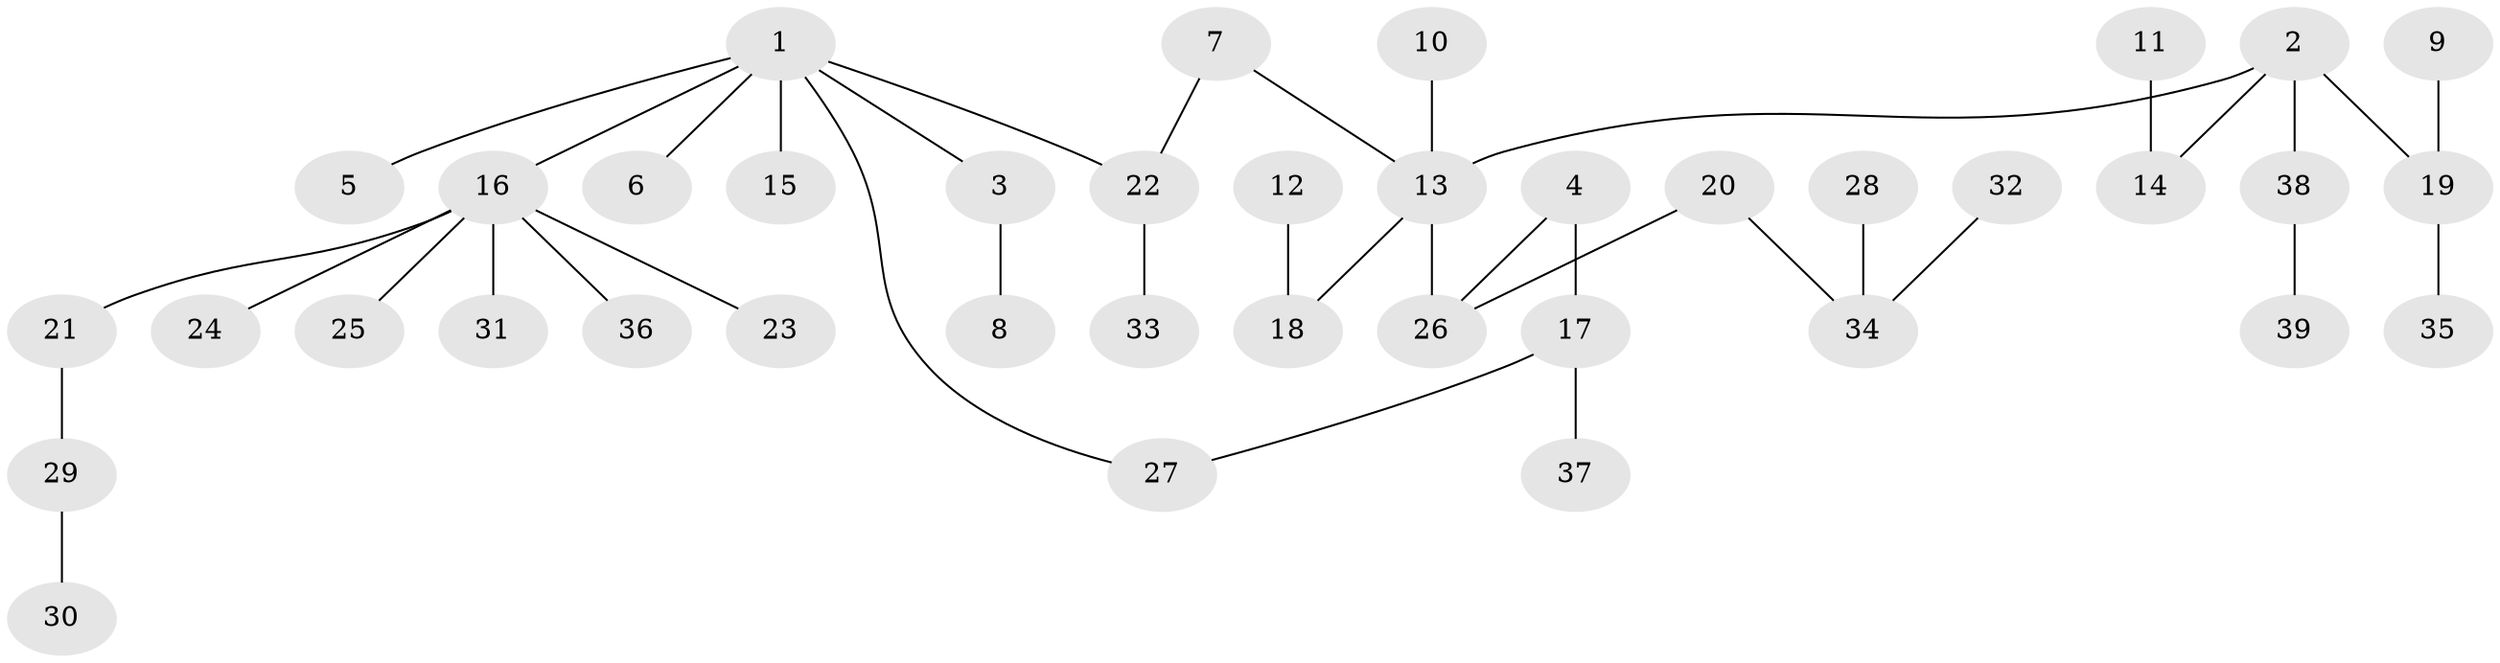 // original degree distribution, {5: 0.05194805194805195, 2: 0.18181818181818182, 6: 0.025974025974025976, 3: 0.14285714285714285, 4: 0.06493506493506493, 1: 0.5324675324675324}
// Generated by graph-tools (version 1.1) at 2025/49/03/09/25 03:49:16]
// undirected, 39 vertices, 39 edges
graph export_dot {
graph [start="1"]
  node [color=gray90,style=filled];
  1;
  2;
  3;
  4;
  5;
  6;
  7;
  8;
  9;
  10;
  11;
  12;
  13;
  14;
  15;
  16;
  17;
  18;
  19;
  20;
  21;
  22;
  23;
  24;
  25;
  26;
  27;
  28;
  29;
  30;
  31;
  32;
  33;
  34;
  35;
  36;
  37;
  38;
  39;
  1 -- 3 [weight=1.0];
  1 -- 5 [weight=1.0];
  1 -- 6 [weight=1.0];
  1 -- 15 [weight=1.0];
  1 -- 16 [weight=1.0];
  1 -- 22 [weight=1.0];
  1 -- 27 [weight=1.0];
  2 -- 13 [weight=1.0];
  2 -- 14 [weight=1.0];
  2 -- 19 [weight=1.0];
  2 -- 38 [weight=1.0];
  3 -- 8 [weight=1.0];
  4 -- 17 [weight=1.0];
  4 -- 26 [weight=1.0];
  7 -- 13 [weight=1.0];
  7 -- 22 [weight=1.0];
  9 -- 19 [weight=1.0];
  10 -- 13 [weight=1.0];
  11 -- 14 [weight=1.0];
  12 -- 18 [weight=1.0];
  13 -- 18 [weight=1.0];
  13 -- 26 [weight=1.0];
  16 -- 21 [weight=1.0];
  16 -- 23 [weight=1.0];
  16 -- 24 [weight=1.0];
  16 -- 25 [weight=1.0];
  16 -- 31 [weight=1.0];
  16 -- 36 [weight=1.0];
  17 -- 27 [weight=1.0];
  17 -- 37 [weight=1.0];
  19 -- 35 [weight=1.0];
  20 -- 26 [weight=1.0];
  20 -- 34 [weight=1.0];
  21 -- 29 [weight=1.0];
  22 -- 33 [weight=1.0];
  28 -- 34 [weight=1.0];
  29 -- 30 [weight=1.0];
  32 -- 34 [weight=1.0];
  38 -- 39 [weight=1.0];
}
